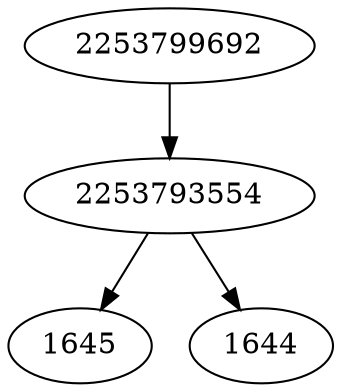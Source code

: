 strict digraph  {
2253793554;
1645;
1644;
2253799692;
2253793554 -> 1644;
2253793554 -> 1645;
2253799692 -> 2253793554;
}
